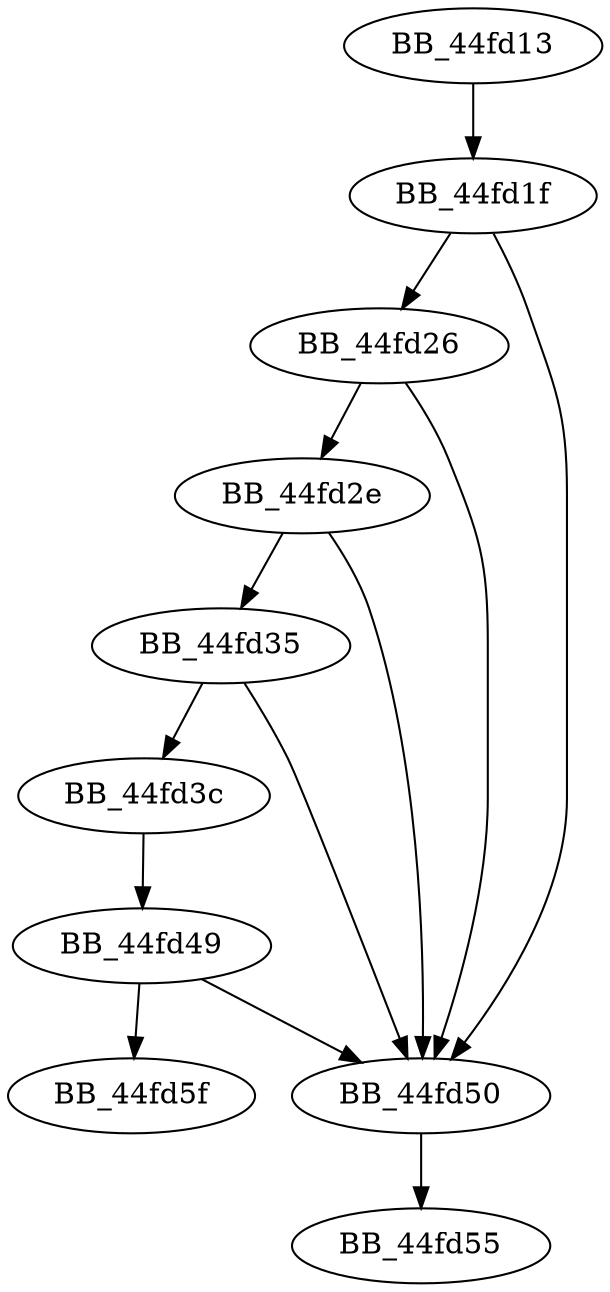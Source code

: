 DiGraph sub_44FD13{
BB_44fd13->BB_44fd1f
BB_44fd1f->BB_44fd26
BB_44fd1f->BB_44fd50
BB_44fd26->BB_44fd2e
BB_44fd26->BB_44fd50
BB_44fd2e->BB_44fd35
BB_44fd2e->BB_44fd50
BB_44fd35->BB_44fd3c
BB_44fd35->BB_44fd50
BB_44fd3c->BB_44fd49
BB_44fd49->BB_44fd50
BB_44fd49->BB_44fd5f
BB_44fd50->BB_44fd55
}
